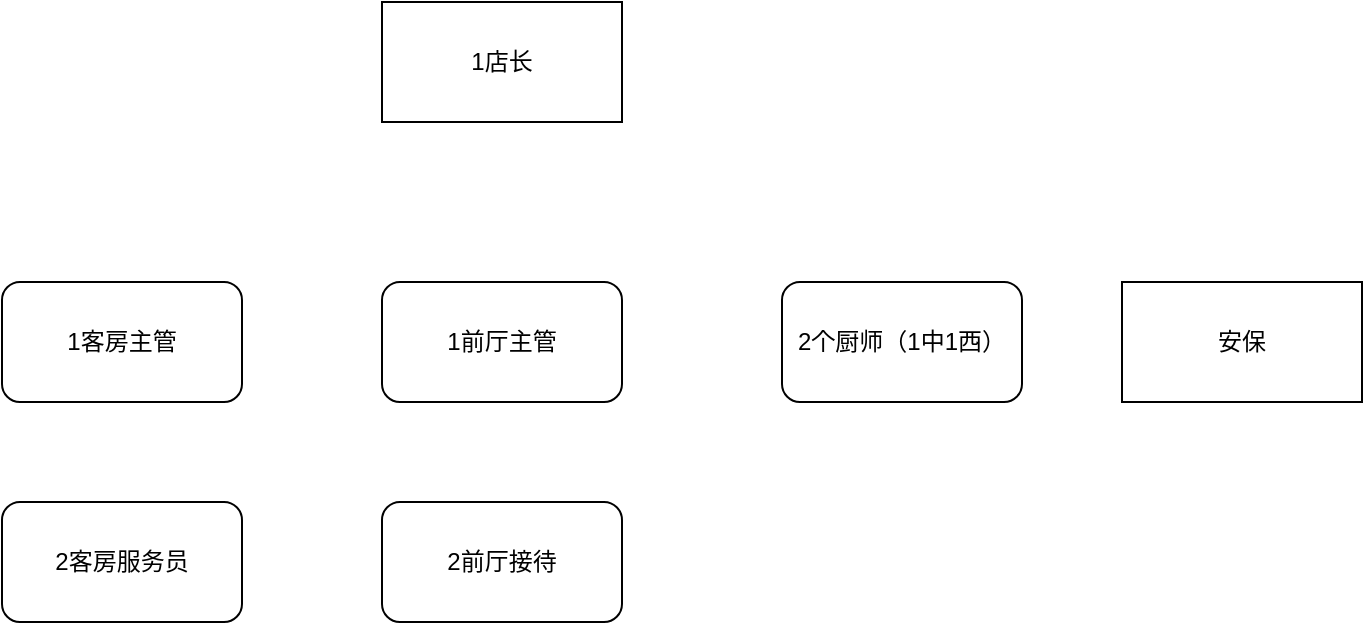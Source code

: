 <mxfile version="24.0.7" type="github">
  <diagram name="第 1 页" id="nli2a0px7a5wHF4IWzWp">
    <mxGraphModel dx="794" dy="454" grid="1" gridSize="10" guides="1" tooltips="1" connect="1" arrows="1" fold="1" page="1" pageScale="1" pageWidth="827" pageHeight="1169" math="0" shadow="0">
      <root>
        <mxCell id="0" />
        <mxCell id="1" parent="0" />
        <mxCell id="gSZpst11bAa-ROfK7w65-1" value="1店长" style="rounded=0;whiteSpace=wrap;html=1;" vertex="1" parent="1">
          <mxGeometry x="400" y="50" width="120" height="60" as="geometry" />
        </mxCell>
        <mxCell id="gSZpst11bAa-ROfK7w65-2" value="2客房服务员" style="rounded=1;whiteSpace=wrap;html=1;" vertex="1" parent="1">
          <mxGeometry x="210" y="300" width="120" height="60" as="geometry" />
        </mxCell>
        <mxCell id="gSZpst11bAa-ROfK7w65-3" value="1客房主管" style="rounded=1;whiteSpace=wrap;html=1;" vertex="1" parent="1">
          <mxGeometry x="210" y="190" width="120" height="60" as="geometry" />
        </mxCell>
        <mxCell id="gSZpst11bAa-ROfK7w65-4" value="1前厅主管" style="rounded=1;whiteSpace=wrap;html=1;" vertex="1" parent="1">
          <mxGeometry x="400" y="190" width="120" height="60" as="geometry" />
        </mxCell>
        <mxCell id="gSZpst11bAa-ROfK7w65-5" value="2前厅接待" style="rounded=1;whiteSpace=wrap;html=1;" vertex="1" parent="1">
          <mxGeometry x="400" y="300" width="120" height="60" as="geometry" />
        </mxCell>
        <mxCell id="gSZpst11bAa-ROfK7w65-6" value="2个厨师（1中1西）" style="rounded=1;whiteSpace=wrap;html=1;" vertex="1" parent="1">
          <mxGeometry x="600" y="190" width="120" height="60" as="geometry" />
        </mxCell>
        <mxCell id="gSZpst11bAa-ROfK7w65-7" value="安保" style="rounded=0;whiteSpace=wrap;html=1;" vertex="1" parent="1">
          <mxGeometry x="770" y="190" width="120" height="60" as="geometry" />
        </mxCell>
      </root>
    </mxGraphModel>
  </diagram>
</mxfile>

